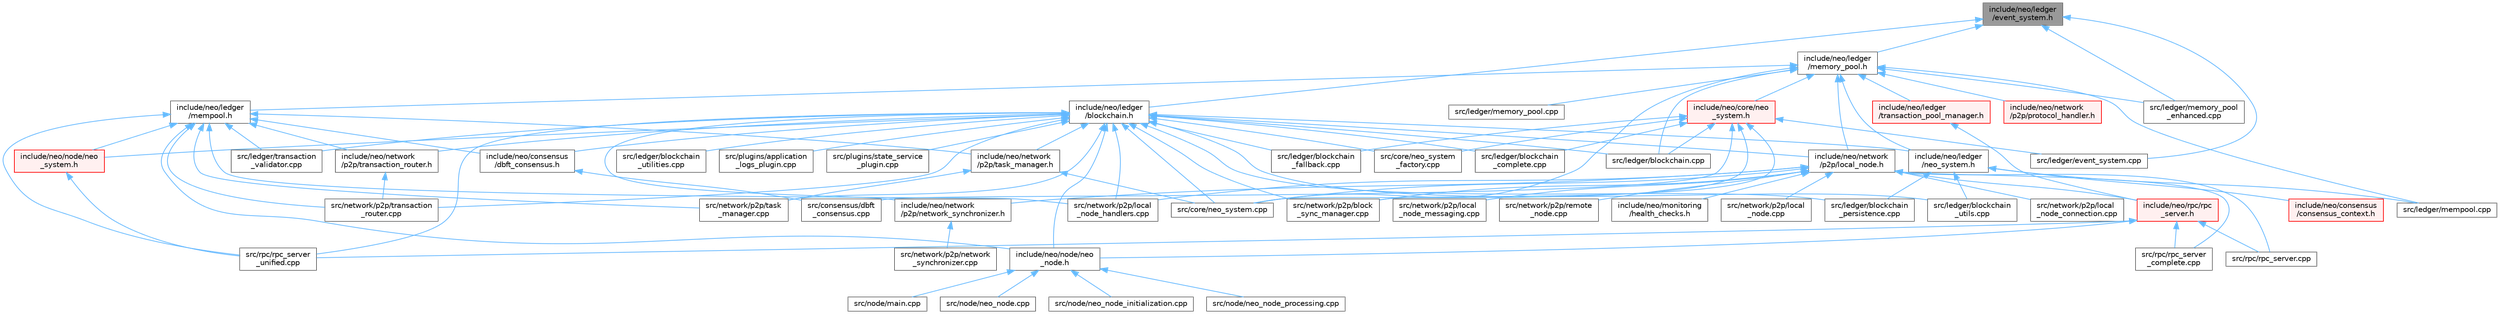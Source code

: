 digraph "include/neo/ledger/event_system.h"
{
 // LATEX_PDF_SIZE
  bgcolor="transparent";
  edge [fontname=Helvetica,fontsize=10,labelfontname=Helvetica,labelfontsize=10];
  node [fontname=Helvetica,fontsize=10,shape=box,height=0.2,width=0.4];
  Node1 [id="Node000001",label="include/neo/ledger\l/event_system.h",height=0.2,width=0.4,color="gray40", fillcolor="grey60", style="filled", fontcolor="black",tooltip=" "];
  Node1 -> Node2 [id="edge1_Node000001_Node000002",dir="back",color="steelblue1",style="solid",tooltip=" "];
  Node2 [id="Node000002",label="include/neo/ledger\l/blockchain.h",height=0.2,width=0.4,color="grey40", fillcolor="white", style="filled",URL="$blockchain_8h.html",tooltip=" "];
  Node2 -> Node3 [id="edge2_Node000002_Node000003",dir="back",color="steelblue1",style="solid",tooltip=" "];
  Node3 [id="Node000003",label="include/neo/consensus\l/dbft_consensus.h",height=0.2,width=0.4,color="grey40", fillcolor="white", style="filled",URL="$dbft__consensus_8h.html",tooltip=" "];
  Node3 -> Node4 [id="edge3_Node000003_Node000004",dir="back",color="steelblue1",style="solid",tooltip=" "];
  Node4 [id="Node000004",label="src/consensus/dbft\l_consensus.cpp",height=0.2,width=0.4,color="grey40", fillcolor="white", style="filled",URL="$dbft__consensus_8cpp.html",tooltip=" "];
  Node2 -> Node5 [id="edge4_Node000002_Node000005",dir="back",color="steelblue1",style="solid",tooltip=" "];
  Node5 [id="Node000005",label="include/neo/ledger\l/neo_system.h",height=0.2,width=0.4,color="grey40", fillcolor="white", style="filled",URL="$ledger_2neo__system_8h.html",tooltip=" "];
  Node5 -> Node6 [id="edge5_Node000005_Node000006",dir="back",color="steelblue1",style="solid",tooltip=" "];
  Node6 [id="Node000006",label="include/neo/consensus\l/consensus_context.h",height=0.2,width=0.4,color="red", fillcolor="#FFF0F0", style="filled",URL="$consensus__context_8h.html",tooltip=" "];
  Node5 -> Node22 [id="edge6_Node000005_Node000022",dir="back",color="steelblue1",style="solid",tooltip=" "];
  Node22 [id="Node000022",label="src/ledger/blockchain\l_persistence.cpp",height=0.2,width=0.4,color="grey40", fillcolor="white", style="filled",URL="$blockchain__persistence_8cpp.html",tooltip=" "];
  Node5 -> Node23 [id="edge7_Node000005_Node000023",dir="back",color="steelblue1",style="solid",tooltip=" "];
  Node23 [id="Node000023",label="src/ledger/blockchain\l_utils.cpp",height=0.2,width=0.4,color="grey40", fillcolor="white", style="filled",URL="$blockchain__utils_8cpp.html",tooltip=" "];
  Node5 -> Node24 [id="edge8_Node000005_Node000024",dir="back",color="steelblue1",style="solid",tooltip=" "];
  Node24 [id="Node000024",label="src/ledger/mempool.cpp",height=0.2,width=0.4,color="grey40", fillcolor="white", style="filled",URL="$mempool_8cpp.html",tooltip=" "];
  Node2 -> Node25 [id="edge9_Node000002_Node000025",dir="back",color="steelblue1",style="solid",tooltip=" "];
  Node25 [id="Node000025",label="include/neo/network\l/p2p/local_node.h",height=0.2,width=0.4,color="grey40", fillcolor="white", style="filled",URL="$local__node_8h.html",tooltip=" "];
  Node25 -> Node26 [id="edge10_Node000025_Node000026",dir="back",color="steelblue1",style="solid",tooltip=" "];
  Node26 [id="Node000026",label="include/neo/monitoring\l/health_checks.h",height=0.2,width=0.4,color="grey40", fillcolor="white", style="filled",URL="$health__checks_8h.html",tooltip=" "];
  Node25 -> Node27 [id="edge11_Node000025_Node000027",dir="back",color="steelblue1",style="solid",tooltip=" "];
  Node27 [id="Node000027",label="include/neo/network\l/p2p/network_synchronizer.h",height=0.2,width=0.4,color="grey40", fillcolor="white", style="filled",URL="$network__synchronizer_8h.html",tooltip=" "];
  Node27 -> Node28 [id="edge12_Node000027_Node000028",dir="back",color="steelblue1",style="solid",tooltip=" "];
  Node28 [id="Node000028",label="src/network/p2p/network\l_synchronizer.cpp",height=0.2,width=0.4,color="grey40", fillcolor="white", style="filled",URL="$network__synchronizer_8cpp.html",tooltip=" "];
  Node25 -> Node29 [id="edge13_Node000025_Node000029",dir="back",color="steelblue1",style="solid",tooltip=" "];
  Node29 [id="Node000029",label="include/neo/rpc/rpc\l_server.h",height=0.2,width=0.4,color="red", fillcolor="#FFF0F0", style="filled",URL="$rpc__server_8h.html",tooltip=" "];
  Node29 -> Node8 [id="edge14_Node000029_Node000008",dir="back",color="steelblue1",style="solid",tooltip=" "];
  Node8 [id="Node000008",label="include/neo/node/neo\l_node.h",height=0.2,width=0.4,color="grey40", fillcolor="white", style="filled",URL="$neo__node_8h.html",tooltip=" "];
  Node8 -> Node9 [id="edge15_Node000008_Node000009",dir="back",color="steelblue1",style="solid",tooltip=" "];
  Node9 [id="Node000009",label="src/node/main.cpp",height=0.2,width=0.4,color="grey40", fillcolor="white", style="filled",URL="$main_8cpp.html",tooltip="Main entry point for Neo C++ Node."];
  Node8 -> Node10 [id="edge16_Node000008_Node000010",dir="back",color="steelblue1",style="solid",tooltip=" "];
  Node10 [id="Node000010",label="src/node/neo_node.cpp",height=0.2,width=0.4,color="grey40", fillcolor="white", style="filled",URL="$neo__node_8cpp.html",tooltip=" "];
  Node8 -> Node11 [id="edge17_Node000008_Node000011",dir="back",color="steelblue1",style="solid",tooltip=" "];
  Node11 [id="Node000011",label="src/node/neo_node_initialization.cpp",height=0.2,width=0.4,color="grey40", fillcolor="white", style="filled",URL="$neo__node__initialization_8cpp.html",tooltip=" "];
  Node8 -> Node12 [id="edge18_Node000008_Node000012",dir="back",color="steelblue1",style="solid",tooltip=" "];
  Node12 [id="Node000012",label="src/node/neo_node_processing.cpp",height=0.2,width=0.4,color="grey40", fillcolor="white", style="filled",URL="$neo__node__processing_8cpp.html",tooltip=" "];
  Node29 -> Node71 [id="edge19_Node000029_Node000071",dir="back",color="steelblue1",style="solid",tooltip=" "];
  Node71 [id="Node000071",label="src/rpc/rpc_server.cpp",height=0.2,width=0.4,color="grey40", fillcolor="white", style="filled",URL="$rpc__server_8cpp.html",tooltip=" "];
  Node29 -> Node72 [id="edge20_Node000029_Node000072",dir="back",color="steelblue1",style="solid",tooltip=" "];
  Node72 [id="Node000072",label="src/rpc/rpc_server\l_complete.cpp",height=0.2,width=0.4,color="grey40", fillcolor="white", style="filled",URL="$rpc__server__complete_8cpp.html",tooltip=" "];
  Node29 -> Node76 [id="edge21_Node000029_Node000076",dir="back",color="steelblue1",style="solid",tooltip=" "];
  Node76 [id="Node000076",label="src/rpc/rpc_server\l_unified.cpp",height=0.2,width=0.4,color="grey40", fillcolor="white", style="filled",URL="$rpc__server__unified_8cpp.html",tooltip=" "];
  Node25 -> Node65 [id="edge22_Node000025_Node000065",dir="back",color="steelblue1",style="solid",tooltip=" "];
  Node65 [id="Node000065",label="src/core/neo_system.cpp",height=0.2,width=0.4,color="grey40", fillcolor="white", style="filled",URL="$core_2neo__system_8cpp.html",tooltip=" "];
  Node25 -> Node77 [id="edge23_Node000025_Node000077",dir="back",color="steelblue1",style="solid",tooltip=" "];
  Node77 [id="Node000077",label="src/network/p2p/block\l_sync_manager.cpp",height=0.2,width=0.4,color="grey40", fillcolor="white", style="filled",URL="$block__sync__manager_8cpp.html",tooltip=" "];
  Node25 -> Node78 [id="edge24_Node000025_Node000078",dir="back",color="steelblue1",style="solid",tooltip=" "];
  Node78 [id="Node000078",label="src/network/p2p/local\l_node.cpp",height=0.2,width=0.4,color="grey40", fillcolor="white", style="filled",URL="$local__node_8cpp.html",tooltip=" "];
  Node25 -> Node79 [id="edge25_Node000025_Node000079",dir="back",color="steelblue1",style="solid",tooltip=" "];
  Node79 [id="Node000079",label="src/network/p2p/local\l_node_connection.cpp",height=0.2,width=0.4,color="grey40", fillcolor="white", style="filled",URL="$local__node__connection_8cpp.html",tooltip=" "];
  Node25 -> Node80 [id="edge26_Node000025_Node000080",dir="back",color="steelblue1",style="solid",tooltip=" "];
  Node80 [id="Node000080",label="src/network/p2p/local\l_node_handlers.cpp",height=0.2,width=0.4,color="grey40", fillcolor="white", style="filled",URL="$local__node__handlers_8cpp.html",tooltip=" "];
  Node25 -> Node81 [id="edge27_Node000025_Node000081",dir="back",color="steelblue1",style="solid",tooltip=" "];
  Node81 [id="Node000081",label="src/network/p2p/local\l_node_messaging.cpp",height=0.2,width=0.4,color="grey40", fillcolor="white", style="filled",URL="$local__node__messaging_8cpp.html",tooltip=" "];
  Node25 -> Node82 [id="edge28_Node000025_Node000082",dir="back",color="steelblue1",style="solid",tooltip=" "];
  Node82 [id="Node000082",label="src/network/p2p/remote\l_node.cpp",height=0.2,width=0.4,color="grey40", fillcolor="white", style="filled",URL="$remote__node_8cpp.html",tooltip=" "];
  Node25 -> Node71 [id="edge29_Node000025_Node000071",dir="back",color="steelblue1",style="solid",tooltip=" "];
  Node25 -> Node72 [id="edge30_Node000025_Node000072",dir="back",color="steelblue1",style="solid",tooltip=" "];
  Node2 -> Node27 [id="edge31_Node000002_Node000027",dir="back",color="steelblue1",style="solid",tooltip=" "];
  Node2 -> Node83 [id="edge32_Node000002_Node000083",dir="back",color="steelblue1",style="solid",tooltip=" "];
  Node83 [id="Node000083",label="include/neo/network\l/p2p/task_manager.h",height=0.2,width=0.4,color="grey40", fillcolor="white", style="filled",URL="$task__manager_8h.html",tooltip=" "];
  Node83 -> Node65 [id="edge33_Node000083_Node000065",dir="back",color="steelblue1",style="solid",tooltip=" "];
  Node83 -> Node84 [id="edge34_Node000083_Node000084",dir="back",color="steelblue1",style="solid",tooltip=" "];
  Node84 [id="Node000084",label="src/network/p2p/task\l_manager.cpp",height=0.2,width=0.4,color="grey40", fillcolor="white", style="filled",URL="$task__manager_8cpp.html",tooltip=" "];
  Node2 -> Node85 [id="edge35_Node000002_Node000085",dir="back",color="steelblue1",style="solid",tooltip=" "];
  Node85 [id="Node000085",label="include/neo/network\l/p2p/transaction_router.h",height=0.2,width=0.4,color="grey40", fillcolor="white", style="filled",URL="$transaction__router_8h.html",tooltip=" "];
  Node85 -> Node86 [id="edge36_Node000085_Node000086",dir="back",color="steelblue1",style="solid",tooltip=" "];
  Node86 [id="Node000086",label="src/network/p2p/transaction\l_router.cpp",height=0.2,width=0.4,color="grey40", fillcolor="white", style="filled",URL="$transaction__router_8cpp.html",tooltip=" "];
  Node2 -> Node8 [id="edge37_Node000002_Node000008",dir="back",color="steelblue1",style="solid",tooltip=" "];
  Node2 -> Node87 [id="edge38_Node000002_Node000087",dir="back",color="steelblue1",style="solid",tooltip=" "];
  Node87 [id="Node000087",label="include/neo/node/neo\l_system.h",height=0.2,width=0.4,color="red", fillcolor="#FFF0F0", style="filled",URL="$node_2neo__system_8h.html",tooltip=" "];
  Node87 -> Node76 [id="edge39_Node000087_Node000076",dir="back",color="steelblue1",style="solid",tooltip=" "];
  Node2 -> Node65 [id="edge40_Node000002_Node000065",dir="back",color="steelblue1",style="solid",tooltip=" "];
  Node2 -> Node94 [id="edge41_Node000002_Node000094",dir="back",color="steelblue1",style="solid",tooltip=" "];
  Node94 [id="Node000094",label="src/core/neo_system\l_factory.cpp",height=0.2,width=0.4,color="grey40", fillcolor="white", style="filled",URL="$neo__system__factory_8cpp.html",tooltip=" "];
  Node2 -> Node95 [id="edge42_Node000002_Node000095",dir="back",color="steelblue1",style="solid",tooltip=" "];
  Node95 [id="Node000095",label="src/ledger/blockchain.cpp",height=0.2,width=0.4,color="grey40", fillcolor="white", style="filled",URL="$blockchain_8cpp.html",tooltip=" "];
  Node2 -> Node96 [id="edge43_Node000002_Node000096",dir="back",color="steelblue1",style="solid",tooltip=" "];
  Node96 [id="Node000096",label="src/ledger/blockchain\l_complete.cpp",height=0.2,width=0.4,color="grey40", fillcolor="white", style="filled",URL="$blockchain__complete_8cpp.html",tooltip=" "];
  Node2 -> Node97 [id="edge44_Node000002_Node000097",dir="back",color="steelblue1",style="solid",tooltip=" "];
  Node97 [id="Node000097",label="src/ledger/blockchain\l_fallback.cpp",height=0.2,width=0.4,color="grey40", fillcolor="white", style="filled",URL="$blockchain__fallback_8cpp.html",tooltip=" "];
  Node2 -> Node22 [id="edge45_Node000002_Node000022",dir="back",color="steelblue1",style="solid",tooltip=" "];
  Node2 -> Node98 [id="edge46_Node000002_Node000098",dir="back",color="steelblue1",style="solid",tooltip=" "];
  Node98 [id="Node000098",label="src/ledger/blockchain\l_utilities.cpp",height=0.2,width=0.4,color="grey40", fillcolor="white", style="filled",URL="$blockchain__utilities_8cpp.html",tooltip=" "];
  Node2 -> Node23 [id="edge47_Node000002_Node000023",dir="back",color="steelblue1",style="solid",tooltip=" "];
  Node2 -> Node99 [id="edge48_Node000002_Node000099",dir="back",color="steelblue1",style="solid",tooltip=" "];
  Node99 [id="Node000099",label="src/ledger/transaction\l_validator.cpp",height=0.2,width=0.4,color="grey40", fillcolor="white", style="filled",URL="$transaction__validator_8cpp.html",tooltip=" "];
  Node2 -> Node77 [id="edge49_Node000002_Node000077",dir="back",color="steelblue1",style="solid",tooltip=" "];
  Node2 -> Node80 [id="edge50_Node000002_Node000080",dir="back",color="steelblue1",style="solid",tooltip=" "];
  Node2 -> Node84 [id="edge51_Node000002_Node000084",dir="back",color="steelblue1",style="solid",tooltip=" "];
  Node2 -> Node86 [id="edge52_Node000002_Node000086",dir="back",color="steelblue1",style="solid",tooltip=" "];
  Node2 -> Node52 [id="edge53_Node000002_Node000052",dir="back",color="steelblue1",style="solid",tooltip=" "];
  Node52 [id="Node000052",label="src/plugins/application\l_logs_plugin.cpp",height=0.2,width=0.4,color="grey40", fillcolor="white", style="filled",URL="$application__logs__plugin_8cpp.html",tooltip=" "];
  Node2 -> Node58 [id="edge54_Node000002_Node000058",dir="back",color="steelblue1",style="solid",tooltip=" "];
  Node58 [id="Node000058",label="src/plugins/state_service\l_plugin.cpp",height=0.2,width=0.4,color="grey40", fillcolor="white", style="filled",URL="$state__service__plugin_8cpp.html",tooltip=" "];
  Node2 -> Node76 [id="edge55_Node000002_Node000076",dir="back",color="steelblue1",style="solid",tooltip=" "];
  Node1 -> Node100 [id="edge56_Node000001_Node000100",dir="back",color="steelblue1",style="solid",tooltip=" "];
  Node100 [id="Node000100",label="include/neo/ledger\l/memory_pool.h",height=0.2,width=0.4,color="grey40", fillcolor="white", style="filled",URL="$ledger_2memory__pool_8h.html",tooltip=" "];
  Node100 -> Node101 [id="edge57_Node000100_Node000101",dir="back",color="steelblue1",style="solid",tooltip=" "];
  Node101 [id="Node000101",label="include/neo/core/neo\l_system.h",height=0.2,width=0.4,color="red", fillcolor="#FFF0F0", style="filled",URL="$core_2neo__system_8h.html",tooltip=" "];
  Node101 -> Node4 [id="edge58_Node000101_Node000004",dir="back",color="steelblue1",style="solid",tooltip=" "];
  Node101 -> Node65 [id="edge59_Node000101_Node000065",dir="back",color="steelblue1",style="solid",tooltip=" "];
  Node101 -> Node94 [id="edge60_Node000101_Node000094",dir="back",color="steelblue1",style="solid",tooltip=" "];
  Node101 -> Node95 [id="edge61_Node000101_Node000095",dir="back",color="steelblue1",style="solid",tooltip=" "];
  Node101 -> Node96 [id="edge62_Node000101_Node000096",dir="back",color="steelblue1",style="solid",tooltip=" "];
  Node101 -> Node97 [id="edge63_Node000101_Node000097",dir="back",color="steelblue1",style="solid",tooltip=" "];
  Node101 -> Node103 [id="edge64_Node000101_Node000103",dir="back",color="steelblue1",style="solid",tooltip=" "];
  Node103 [id="Node000103",label="src/ledger/event_system.cpp",height=0.2,width=0.4,color="grey40", fillcolor="white", style="filled",URL="$event__system_8cpp.html",tooltip=" "];
  Node101 -> Node77 [id="edge65_Node000101_Node000077",dir="back",color="steelblue1",style="solid",tooltip=" "];
  Node100 -> Node104 [id="edge66_Node000100_Node000104",dir="back",color="steelblue1",style="solid",tooltip=" "];
  Node104 [id="Node000104",label="include/neo/ledger\l/mempool.h",height=0.2,width=0.4,color="grey40", fillcolor="white", style="filled",URL="$mempool_8h.html",tooltip=" "];
  Node104 -> Node3 [id="edge67_Node000104_Node000003",dir="back",color="steelblue1",style="solid",tooltip=" "];
  Node104 -> Node83 [id="edge68_Node000104_Node000083",dir="back",color="steelblue1",style="solid",tooltip=" "];
  Node104 -> Node85 [id="edge69_Node000104_Node000085",dir="back",color="steelblue1",style="solid",tooltip=" "];
  Node104 -> Node8 [id="edge70_Node000104_Node000008",dir="back",color="steelblue1",style="solid",tooltip=" "];
  Node104 -> Node87 [id="edge71_Node000104_Node000087",dir="back",color="steelblue1",style="solid",tooltip=" "];
  Node104 -> Node99 [id="edge72_Node000104_Node000099",dir="back",color="steelblue1",style="solid",tooltip=" "];
  Node104 -> Node80 [id="edge73_Node000104_Node000080",dir="back",color="steelblue1",style="solid",tooltip=" "];
  Node104 -> Node84 [id="edge74_Node000104_Node000084",dir="back",color="steelblue1",style="solid",tooltip=" "];
  Node104 -> Node86 [id="edge75_Node000104_Node000086",dir="back",color="steelblue1",style="solid",tooltip=" "];
  Node104 -> Node76 [id="edge76_Node000104_Node000076",dir="back",color="steelblue1",style="solid",tooltip=" "];
  Node100 -> Node5 [id="edge77_Node000100_Node000005",dir="back",color="steelblue1",style="solid",tooltip=" "];
  Node100 -> Node105 [id="edge78_Node000100_Node000105",dir="back",color="steelblue1",style="solid",tooltip=" "];
  Node105 [id="Node000105",label="include/neo/ledger\l/transaction_pool_manager.h",height=0.2,width=0.4,color="red", fillcolor="#FFF0F0", style="filled",URL="$transaction__pool__manager_8h.html",tooltip=" "];
  Node105 -> Node29 [id="edge79_Node000105_Node000029",dir="back",color="steelblue1",style="solid",tooltip=" "];
  Node100 -> Node25 [id="edge80_Node000100_Node000025",dir="back",color="steelblue1",style="solid",tooltip=" "];
  Node100 -> Node107 [id="edge81_Node000100_Node000107",dir="back",color="steelblue1",style="solid",tooltip=" "];
  Node107 [id="Node000107",label="include/neo/network\l/p2p/protocol_handler.h",height=0.2,width=0.4,color="red", fillcolor="#FFF0F0", style="filled",URL="$protocol__handler_8h.html",tooltip=" "];
  Node100 -> Node65 [id="edge82_Node000100_Node000065",dir="back",color="steelblue1",style="solid",tooltip=" "];
  Node100 -> Node95 [id="edge83_Node000100_Node000095",dir="back",color="steelblue1",style="solid",tooltip=" "];
  Node100 -> Node109 [id="edge84_Node000100_Node000109",dir="back",color="steelblue1",style="solid",tooltip=" "];
  Node109 [id="Node000109",label="src/ledger/memory_pool.cpp",height=0.2,width=0.4,color="grey40", fillcolor="white", style="filled",URL="$ledger_2memory__pool_8cpp.html",tooltip=" "];
  Node100 -> Node110 [id="edge85_Node000100_Node000110",dir="back",color="steelblue1",style="solid",tooltip=" "];
  Node110 [id="Node000110",label="src/ledger/memory_pool\l_enhanced.cpp",height=0.2,width=0.4,color="grey40", fillcolor="white", style="filled",URL="$memory__pool__enhanced_8cpp.html",tooltip=" "];
  Node100 -> Node24 [id="edge86_Node000100_Node000024",dir="back",color="steelblue1",style="solid",tooltip=" "];
  Node1 -> Node103 [id="edge87_Node000001_Node000103",dir="back",color="steelblue1",style="solid",tooltip=" "];
  Node1 -> Node110 [id="edge88_Node000001_Node000110",dir="back",color="steelblue1",style="solid",tooltip=" "];
}
